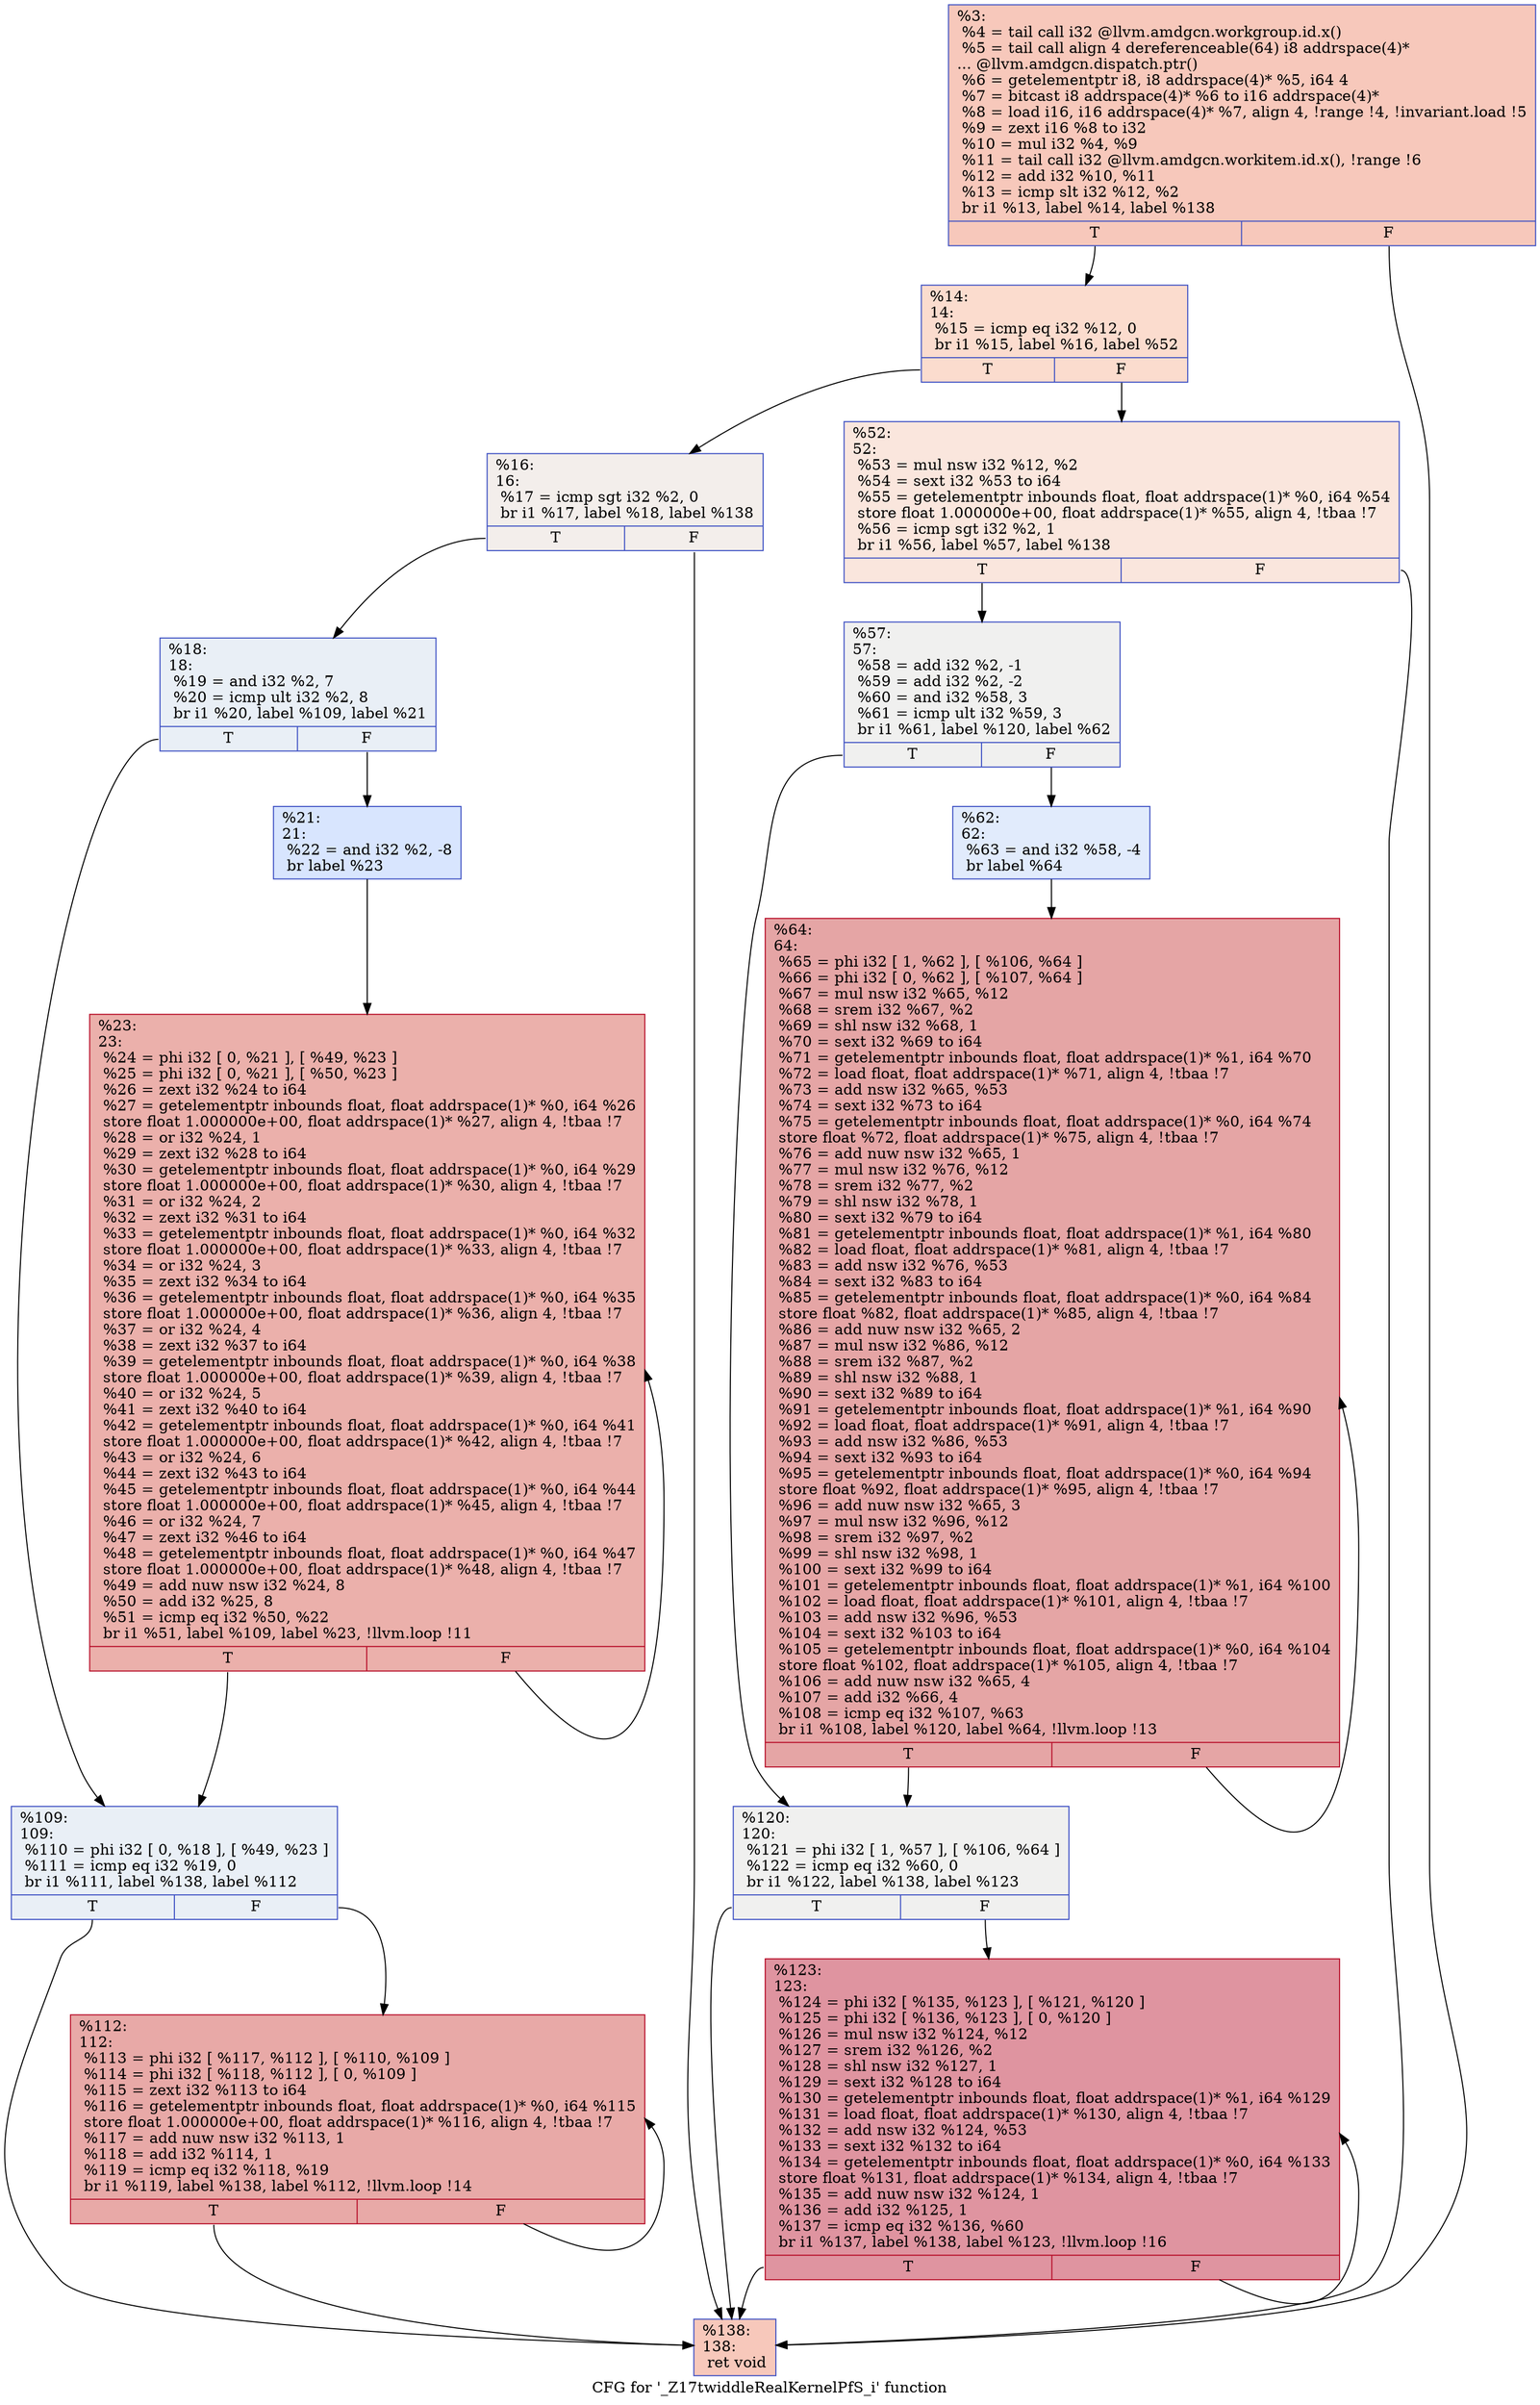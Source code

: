digraph "CFG for '_Z17twiddleRealKernelPfS_i' function" {
	label="CFG for '_Z17twiddleRealKernelPfS_i' function";

	Node0x627b920 [shape=record,color="#3d50c3ff", style=filled, fillcolor="#ed836670",label="{%3:\l  %4 = tail call i32 @llvm.amdgcn.workgroup.id.x()\l  %5 = tail call align 4 dereferenceable(64) i8 addrspace(4)*\l... @llvm.amdgcn.dispatch.ptr()\l  %6 = getelementptr i8, i8 addrspace(4)* %5, i64 4\l  %7 = bitcast i8 addrspace(4)* %6 to i16 addrspace(4)*\l  %8 = load i16, i16 addrspace(4)* %7, align 4, !range !4, !invariant.load !5\l  %9 = zext i16 %8 to i32\l  %10 = mul i32 %4, %9\l  %11 = tail call i32 @llvm.amdgcn.workitem.id.x(), !range !6\l  %12 = add i32 %10, %11\l  %13 = icmp slt i32 %12, %2\l  br i1 %13, label %14, label %138\l|{<s0>T|<s1>F}}"];
	Node0x627b920:s0 -> Node0x627d820;
	Node0x627b920:s1 -> Node0x627d8b0;
	Node0x627d820 [shape=record,color="#3d50c3ff", style=filled, fillcolor="#f7af9170",label="{%14:\l14:                                               \l  %15 = icmp eq i32 %12, 0\l  br i1 %15, label %16, label %52\l|{<s0>T|<s1>F}}"];
	Node0x627d820:s0 -> Node0x627da80;
	Node0x627d820:s1 -> Node0x627dad0;
	Node0x627da80 [shape=record,color="#3d50c3ff", style=filled, fillcolor="#e5d8d170",label="{%16:\l16:                                               \l  %17 = icmp sgt i32 %2, 0\l  br i1 %17, label %18, label %138\l|{<s0>T|<s1>F}}"];
	Node0x627da80:s0 -> Node0x627dd20;
	Node0x627da80:s1 -> Node0x627d8b0;
	Node0x627dd20 [shape=record,color="#3d50c3ff", style=filled, fillcolor="#cedaeb70",label="{%18:\l18:                                               \l  %19 = and i32 %2, 7\l  %20 = icmp ult i32 %2, 8\l  br i1 %20, label %109, label %21\l|{<s0>T|<s1>F}}"];
	Node0x627dd20:s0 -> Node0x627dfa0;
	Node0x627dd20:s1 -> Node0x627dff0;
	Node0x627dff0 [shape=record,color="#3d50c3ff", style=filled, fillcolor="#a7c5fe70",label="{%21:\l21:                                               \l  %22 = and i32 %2, -8\l  br label %23\l}"];
	Node0x627dff0 -> Node0x627e1f0;
	Node0x627e1f0 [shape=record,color="#b70d28ff", style=filled, fillcolor="#d24b4070",label="{%23:\l23:                                               \l  %24 = phi i32 [ 0, %21 ], [ %49, %23 ]\l  %25 = phi i32 [ 0, %21 ], [ %50, %23 ]\l  %26 = zext i32 %24 to i64\l  %27 = getelementptr inbounds float, float addrspace(1)* %0, i64 %26\l  store float 1.000000e+00, float addrspace(1)* %27, align 4, !tbaa !7\l  %28 = or i32 %24, 1\l  %29 = zext i32 %28 to i64\l  %30 = getelementptr inbounds float, float addrspace(1)* %0, i64 %29\l  store float 1.000000e+00, float addrspace(1)* %30, align 4, !tbaa !7\l  %31 = or i32 %24, 2\l  %32 = zext i32 %31 to i64\l  %33 = getelementptr inbounds float, float addrspace(1)* %0, i64 %32\l  store float 1.000000e+00, float addrspace(1)* %33, align 4, !tbaa !7\l  %34 = or i32 %24, 3\l  %35 = zext i32 %34 to i64\l  %36 = getelementptr inbounds float, float addrspace(1)* %0, i64 %35\l  store float 1.000000e+00, float addrspace(1)* %36, align 4, !tbaa !7\l  %37 = or i32 %24, 4\l  %38 = zext i32 %37 to i64\l  %39 = getelementptr inbounds float, float addrspace(1)* %0, i64 %38\l  store float 1.000000e+00, float addrspace(1)* %39, align 4, !tbaa !7\l  %40 = or i32 %24, 5\l  %41 = zext i32 %40 to i64\l  %42 = getelementptr inbounds float, float addrspace(1)* %0, i64 %41\l  store float 1.000000e+00, float addrspace(1)* %42, align 4, !tbaa !7\l  %43 = or i32 %24, 6\l  %44 = zext i32 %43 to i64\l  %45 = getelementptr inbounds float, float addrspace(1)* %0, i64 %44\l  store float 1.000000e+00, float addrspace(1)* %45, align 4, !tbaa !7\l  %46 = or i32 %24, 7\l  %47 = zext i32 %46 to i64\l  %48 = getelementptr inbounds float, float addrspace(1)* %0, i64 %47\l  store float 1.000000e+00, float addrspace(1)* %48, align 4, !tbaa !7\l  %49 = add nuw nsw i32 %24, 8\l  %50 = add i32 %25, 8\l  %51 = icmp eq i32 %50, %22\l  br i1 %51, label %109, label %23, !llvm.loop !11\l|{<s0>T|<s1>F}}"];
	Node0x627e1f0:s0 -> Node0x627dfa0;
	Node0x627e1f0:s1 -> Node0x627e1f0;
	Node0x627dad0 [shape=record,color="#3d50c3ff", style=filled, fillcolor="#f3c7b170",label="{%52:\l52:                                               \l  %53 = mul nsw i32 %12, %2\l  %54 = sext i32 %53 to i64\l  %55 = getelementptr inbounds float, float addrspace(1)* %0, i64 %54\l  store float 1.000000e+00, float addrspace(1)* %55, align 4, !tbaa !7\l  %56 = icmp sgt i32 %2, 1\l  br i1 %56, label %57, label %138\l|{<s0>T|<s1>F}}"];
	Node0x627dad0:s0 -> Node0x6280f70;
	Node0x627dad0:s1 -> Node0x627d8b0;
	Node0x6280f70 [shape=record,color="#3d50c3ff", style=filled, fillcolor="#dedcdb70",label="{%57:\l57:                                               \l  %58 = add i32 %2, -1\l  %59 = add i32 %2, -2\l  %60 = and i32 %58, 3\l  %61 = icmp ult i32 %59, 3\l  br i1 %61, label %120, label %62\l|{<s0>T|<s1>F}}"];
	Node0x6280f70:s0 -> Node0x62812b0;
	Node0x6280f70:s1 -> Node0x6281300;
	Node0x6281300 [shape=record,color="#3d50c3ff", style=filled, fillcolor="#bbd1f870",label="{%62:\l62:                                               \l  %63 = and i32 %58, -4\l  br label %64\l}"];
	Node0x6281300 -> Node0x62814d0;
	Node0x62814d0 [shape=record,color="#b70d28ff", style=filled, fillcolor="#c5333470",label="{%64:\l64:                                               \l  %65 = phi i32 [ 1, %62 ], [ %106, %64 ]\l  %66 = phi i32 [ 0, %62 ], [ %107, %64 ]\l  %67 = mul nsw i32 %65, %12\l  %68 = srem i32 %67, %2\l  %69 = shl nsw i32 %68, 1\l  %70 = sext i32 %69 to i64\l  %71 = getelementptr inbounds float, float addrspace(1)* %1, i64 %70\l  %72 = load float, float addrspace(1)* %71, align 4, !tbaa !7\l  %73 = add nsw i32 %65, %53\l  %74 = sext i32 %73 to i64\l  %75 = getelementptr inbounds float, float addrspace(1)* %0, i64 %74\l  store float %72, float addrspace(1)* %75, align 4, !tbaa !7\l  %76 = add nuw nsw i32 %65, 1\l  %77 = mul nsw i32 %76, %12\l  %78 = srem i32 %77, %2\l  %79 = shl nsw i32 %78, 1\l  %80 = sext i32 %79 to i64\l  %81 = getelementptr inbounds float, float addrspace(1)* %1, i64 %80\l  %82 = load float, float addrspace(1)* %81, align 4, !tbaa !7\l  %83 = add nsw i32 %76, %53\l  %84 = sext i32 %83 to i64\l  %85 = getelementptr inbounds float, float addrspace(1)* %0, i64 %84\l  store float %82, float addrspace(1)* %85, align 4, !tbaa !7\l  %86 = add nuw nsw i32 %65, 2\l  %87 = mul nsw i32 %86, %12\l  %88 = srem i32 %87, %2\l  %89 = shl nsw i32 %88, 1\l  %90 = sext i32 %89 to i64\l  %91 = getelementptr inbounds float, float addrspace(1)* %1, i64 %90\l  %92 = load float, float addrspace(1)* %91, align 4, !tbaa !7\l  %93 = add nsw i32 %86, %53\l  %94 = sext i32 %93 to i64\l  %95 = getelementptr inbounds float, float addrspace(1)* %0, i64 %94\l  store float %92, float addrspace(1)* %95, align 4, !tbaa !7\l  %96 = add nuw nsw i32 %65, 3\l  %97 = mul nsw i32 %96, %12\l  %98 = srem i32 %97, %2\l  %99 = shl nsw i32 %98, 1\l  %100 = sext i32 %99 to i64\l  %101 = getelementptr inbounds float, float addrspace(1)* %1, i64 %100\l  %102 = load float, float addrspace(1)* %101, align 4, !tbaa !7\l  %103 = add nsw i32 %96, %53\l  %104 = sext i32 %103 to i64\l  %105 = getelementptr inbounds float, float addrspace(1)* %0, i64 %104\l  store float %102, float addrspace(1)* %105, align 4, !tbaa !7\l  %106 = add nuw nsw i32 %65, 4\l  %107 = add i32 %66, 4\l  %108 = icmp eq i32 %107, %63\l  br i1 %108, label %120, label %64, !llvm.loop !13\l|{<s0>T|<s1>F}}"];
	Node0x62814d0:s0 -> Node0x62812b0;
	Node0x62814d0:s1 -> Node0x62814d0;
	Node0x627dfa0 [shape=record,color="#3d50c3ff", style=filled, fillcolor="#cedaeb70",label="{%109:\l109:                                              \l  %110 = phi i32 [ 0, %18 ], [ %49, %23 ]\l  %111 = icmp eq i32 %19, 0\l  br i1 %111, label %138, label %112\l|{<s0>T|<s1>F}}"];
	Node0x627dfa0:s0 -> Node0x627d8b0;
	Node0x627dfa0:s1 -> Node0x6283520;
	Node0x6283520 [shape=record,color="#b70d28ff", style=filled, fillcolor="#ca3b3770",label="{%112:\l112:                                              \l  %113 = phi i32 [ %117, %112 ], [ %110, %109 ]\l  %114 = phi i32 [ %118, %112 ], [ 0, %109 ]\l  %115 = zext i32 %113 to i64\l  %116 = getelementptr inbounds float, float addrspace(1)* %0, i64 %115\l  store float 1.000000e+00, float addrspace(1)* %116, align 4, !tbaa !7\l  %117 = add nuw nsw i32 %113, 1\l  %118 = add i32 %114, 1\l  %119 = icmp eq i32 %118, %19\l  br i1 %119, label %138, label %112, !llvm.loop !14\l|{<s0>T|<s1>F}}"];
	Node0x6283520:s0 -> Node0x627d8b0;
	Node0x6283520:s1 -> Node0x6283520;
	Node0x62812b0 [shape=record,color="#3d50c3ff", style=filled, fillcolor="#dedcdb70",label="{%120:\l120:                                              \l  %121 = phi i32 [ 1, %57 ], [ %106, %64 ]\l  %122 = icmp eq i32 %60, 0\l  br i1 %122, label %138, label %123\l|{<s0>T|<s1>F}}"];
	Node0x62812b0:s0 -> Node0x627d8b0;
	Node0x62812b0:s1 -> Node0x6283df0;
	Node0x6283df0 [shape=record,color="#b70d28ff", style=filled, fillcolor="#b70d2870",label="{%123:\l123:                                              \l  %124 = phi i32 [ %135, %123 ], [ %121, %120 ]\l  %125 = phi i32 [ %136, %123 ], [ 0, %120 ]\l  %126 = mul nsw i32 %124, %12\l  %127 = srem i32 %126, %2\l  %128 = shl nsw i32 %127, 1\l  %129 = sext i32 %128 to i64\l  %130 = getelementptr inbounds float, float addrspace(1)* %1, i64 %129\l  %131 = load float, float addrspace(1)* %130, align 4, !tbaa !7\l  %132 = add nsw i32 %124, %53\l  %133 = sext i32 %132 to i64\l  %134 = getelementptr inbounds float, float addrspace(1)* %0, i64 %133\l  store float %131, float addrspace(1)* %134, align 4, !tbaa !7\l  %135 = add nuw nsw i32 %124, 1\l  %136 = add i32 %125, 1\l  %137 = icmp eq i32 %136, %60\l  br i1 %137, label %138, label %123, !llvm.loop !16\l|{<s0>T|<s1>F}}"];
	Node0x6283df0:s0 -> Node0x627d8b0;
	Node0x6283df0:s1 -> Node0x6283df0;
	Node0x627d8b0 [shape=record,color="#3d50c3ff", style=filled, fillcolor="#ed836670",label="{%138:\l138:                                              \l  ret void\l}"];
}
